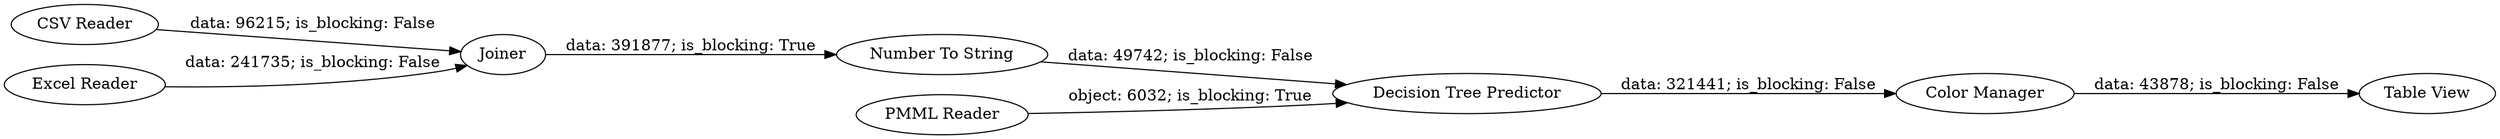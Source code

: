 digraph {
	"6651552425509334965_105" [label="CSV Reader"]
	"6651552425509334965_100" [label="Number To String"]
	"6651552425509334965_110" [label="Decision Tree Predictor"]
	"6651552425509334965_111" [label="Table View"]
	"6651552425509334965_109" [label="PMML Reader"]
	"6651552425509334965_103" [label="Excel Reader"]
	"6651552425509334965_67" [label="Color Manager"]
	"6651552425509334965_108" [label=Joiner]
	"6651552425509334965_105" -> "6651552425509334965_108" [label="data: 96215; is_blocking: False"]
	"6651552425509334965_67" -> "6651552425509334965_111" [label="data: 43878; is_blocking: False"]
	"6651552425509334965_110" -> "6651552425509334965_67" [label="data: 321441; is_blocking: False"]
	"6651552425509334965_109" -> "6651552425509334965_110" [label="object: 6032; is_blocking: True"]
	"6651552425509334965_103" -> "6651552425509334965_108" [label="data: 241735; is_blocking: False"]
	"6651552425509334965_108" -> "6651552425509334965_100" [label="data: 391877; is_blocking: True"]
	"6651552425509334965_100" -> "6651552425509334965_110" [label="data: 49742; is_blocking: False"]
	rankdir=LR
}
